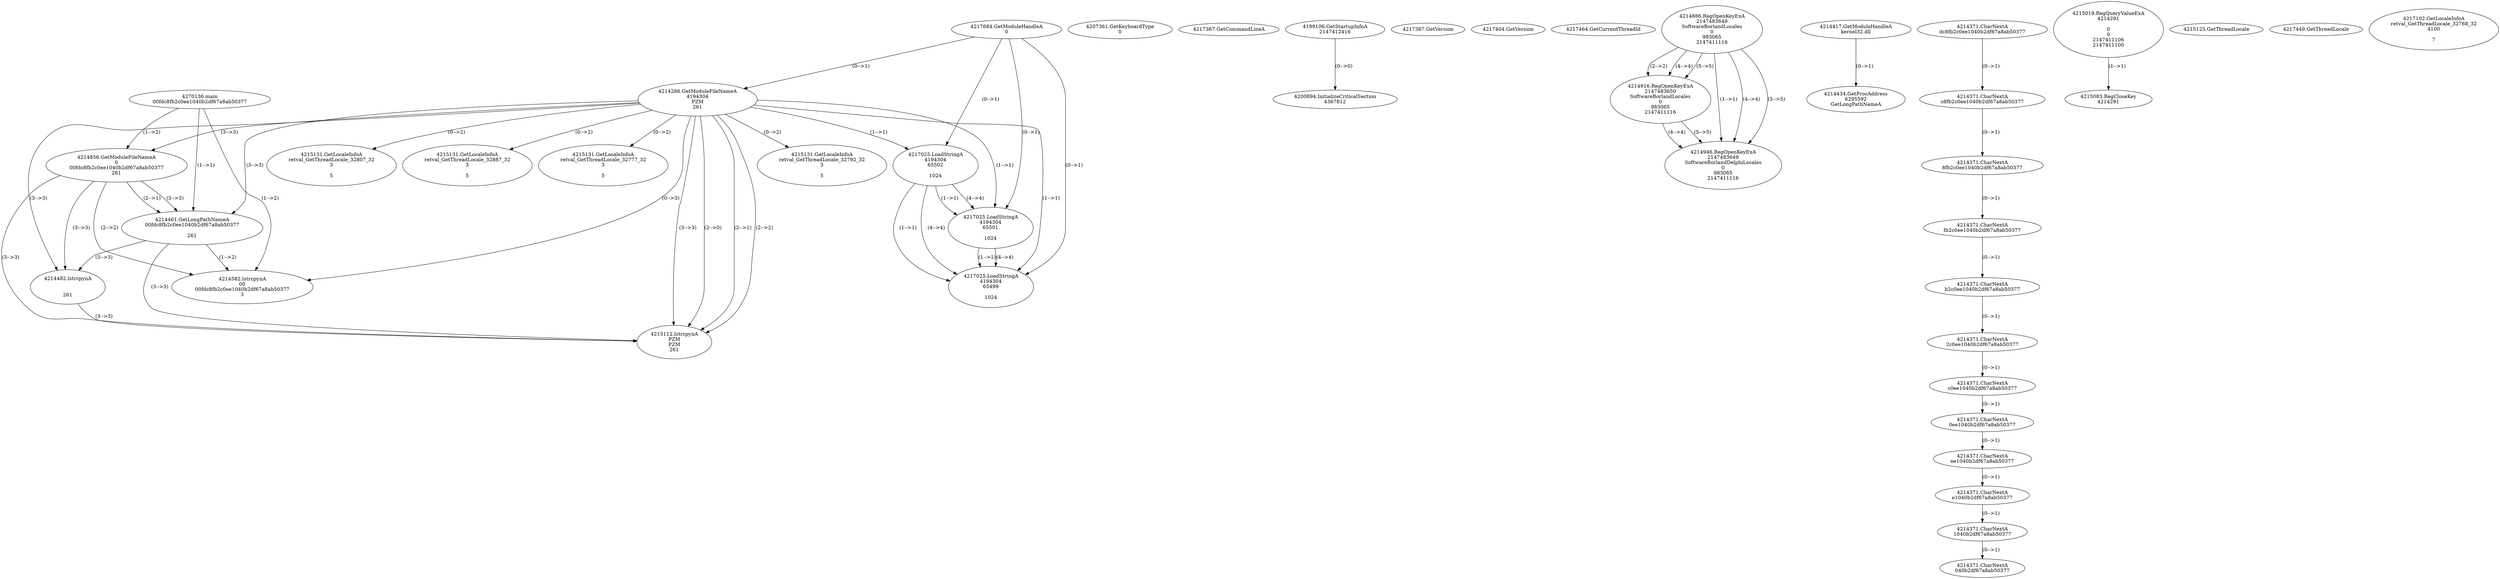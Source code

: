 // Global SCDG with merge call
digraph {
	0 [label="4270136.main
00fdc8fb2c0ee1040b2df67a8ab50377"]
	1 [label="4217684.GetModuleHandleA
0"]
	2 [label="4207361.GetKeyboardType
0"]
	3 [label="4217367.GetCommandLineA
"]
	4 [label="4199106.GetStartupInfoA
2147412416"]
	5 [label="4217387.GetVersion
"]
	6 [label="4217404.GetVersion
"]
	7 [label="4217464.GetCurrentThreadId
"]
	8 [label="4214286.GetModuleFileNameA
4194304
PZM
261"]
	1 -> 8 [label="(0-->1)"]
	9 [label="4214856.GetModuleFileNameA
0
00fdc8fb2c0ee1040b2df67a8ab50377
261"]
	0 -> 9 [label="(1-->2)"]
	8 -> 9 [label="(3-->3)"]
	10 [label="4214886.RegOpenKeyExA
2147483649
Software\Borland\Locales
0
983065
2147411116"]
	11 [label="4214916.RegOpenKeyExA
2147483650
Software\Borland\Locales
0
983065
2147411116"]
	10 -> 11 [label="(2-->2)"]
	10 -> 11 [label="(4-->4)"]
	10 -> 11 [label="(5-->5)"]
	12 [label="4214417.GetModuleHandleA
kernel32.dll"]
	13 [label="4214434.GetProcAddress
6295592
GetLongPathNameA"]
	12 -> 13 [label="(0-->1)"]
	14 [label="4214461.GetLongPathNameA
00fdc8fb2c0ee1040b2df67a8ab50377

261"]
	0 -> 14 [label="(1-->1)"]
	9 -> 14 [label="(2-->1)"]
	8 -> 14 [label="(3-->3)"]
	9 -> 14 [label="(3-->3)"]
	15 [label="4214582.lstrcpynA
00
00fdc8fb2c0ee1040b2df67a8ab50377
3"]
	0 -> 15 [label="(1-->2)"]
	9 -> 15 [label="(2-->2)"]
	14 -> 15 [label="(1-->2)"]
	8 -> 15 [label="(0-->3)"]
	16 [label="4214371.CharNextA
dc8fb2c0ee1040b2df67a8ab50377"]
	17 [label="4214371.CharNextA
c8fb2c0ee1040b2df67a8ab50377"]
	16 -> 17 [label="(0-->1)"]
	18 [label="4214371.CharNextA
8fb2c0ee1040b2df67a8ab50377"]
	17 -> 18 [label="(0-->1)"]
	19 [label="4214371.CharNextA
fb2c0ee1040b2df67a8ab50377"]
	18 -> 19 [label="(0-->1)"]
	20 [label="4214371.CharNextA
b2c0ee1040b2df67a8ab50377"]
	19 -> 20 [label="(0-->1)"]
	21 [label="4214371.CharNextA
2c0ee1040b2df67a8ab50377"]
	20 -> 21 [label="(0-->1)"]
	22 [label="4214371.CharNextA
c0ee1040b2df67a8ab50377"]
	21 -> 22 [label="(0-->1)"]
	23 [label="4214371.CharNextA
0ee1040b2df67a8ab50377"]
	22 -> 23 [label="(0-->1)"]
	24 [label="4214371.CharNextA
ee1040b2df67a8ab50377"]
	23 -> 24 [label="(0-->1)"]
	25 [label="4214371.CharNextA
e1040b2df67a8ab50377"]
	24 -> 25 [label="(0-->1)"]
	26 [label="4214371.CharNextA
1040b2df67a8ab50377"]
	25 -> 26 [label="(0-->1)"]
	27 [label="4214371.CharNextA
040b2df67a8ab50377"]
	26 -> 27 [label="(0-->1)"]
	28 [label="4214482.lstrcpynA


261"]
	8 -> 28 [label="(3-->3)"]
	9 -> 28 [label="(3-->3)"]
	14 -> 28 [label="(3-->3)"]
	29 [label="4215019.RegQueryValueExA
4214291

0
0
2147411106
2147411100"]
	30 [label="4215083.RegCloseKey
4214291"]
	29 -> 30 [label="(1-->1)"]
	31 [label="4215112.lstrcpynA
PZM
PZM
261"]
	8 -> 31 [label="(2-->1)"]
	8 -> 31 [label="(2-->2)"]
	8 -> 31 [label="(3-->3)"]
	9 -> 31 [label="(3-->3)"]
	14 -> 31 [label="(3-->3)"]
	28 -> 31 [label="(3-->3)"]
	8 -> 31 [label="(2-->0)"]
	32 [label="4215125.GetThreadLocale
"]
	33 [label="4215131.GetLocaleInfoA
retval_GetThreadLocale_32792_32
3

5"]
	8 -> 33 [label="(0-->2)"]
	34 [label="4217025.LoadStringA
4194304
65502

1024"]
	1 -> 34 [label="(0-->1)"]
	8 -> 34 [label="(1-->1)"]
	35 [label="4217025.LoadStringA
4194304
65501

1024"]
	1 -> 35 [label="(0-->1)"]
	8 -> 35 [label="(1-->1)"]
	34 -> 35 [label="(1-->1)"]
	34 -> 35 [label="(4-->4)"]
	36 [label="4200894.InitializeCriticalSection
4367812"]
	4 -> 36 [label="(0-->0)"]
	37 [label="4214946.RegOpenKeyExA
2147483649
Software\Borland\Delphi\Locales
0
983065
2147411116"]
	10 -> 37 [label="(1-->1)"]
	10 -> 37 [label="(4-->4)"]
	11 -> 37 [label="(4-->4)"]
	10 -> 37 [label="(5-->5)"]
	11 -> 37 [label="(5-->5)"]
	38 [label="4215131.GetLocaleInfoA
retval_GetThreadLocale_32807_32
3

5"]
	8 -> 38 [label="(0-->2)"]
	39 [label="4217449.GetThreadLocale
"]
	40 [label="4217102.GetLocaleInfoA
retval_GetThreadLocale_32768_32
4100

7"]
	41 [label="4215131.GetLocaleInfoA
retval_GetThreadLocale_32887_32
3

5"]
	8 -> 41 [label="(0-->2)"]
	42 [label="4215131.GetLocaleInfoA
retval_GetThreadLocale_32777_32
3

5"]
	8 -> 42 [label="(0-->2)"]
	43 [label="4217025.LoadStringA
4194304
65499

1024"]
	1 -> 43 [label="(0-->1)"]
	8 -> 43 [label="(1-->1)"]
	34 -> 43 [label="(1-->1)"]
	35 -> 43 [label="(1-->1)"]
	34 -> 43 [label="(4-->4)"]
	35 -> 43 [label="(4-->4)"]
}
